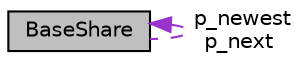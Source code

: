 digraph "BaseShare"
{
 // LATEX_PDF_SIZE
  edge [fontname="Helvetica",fontsize="10",labelfontname="Helvetica",labelfontsize="10"];
  node [fontname="Helvetica",fontsize="10",shape=record];
  Node1 [label="BaseShare",height=0.2,width=0.4,color="black", fillcolor="grey75", style="filled", fontcolor="black",tooltip="Base class for classes that share data in a thread-safe manner between tasks."];
  Node1 -> Node1 [dir="back",color="darkorchid3",fontsize="10",style="dashed",label=" p_newest\np_next" ];
}
